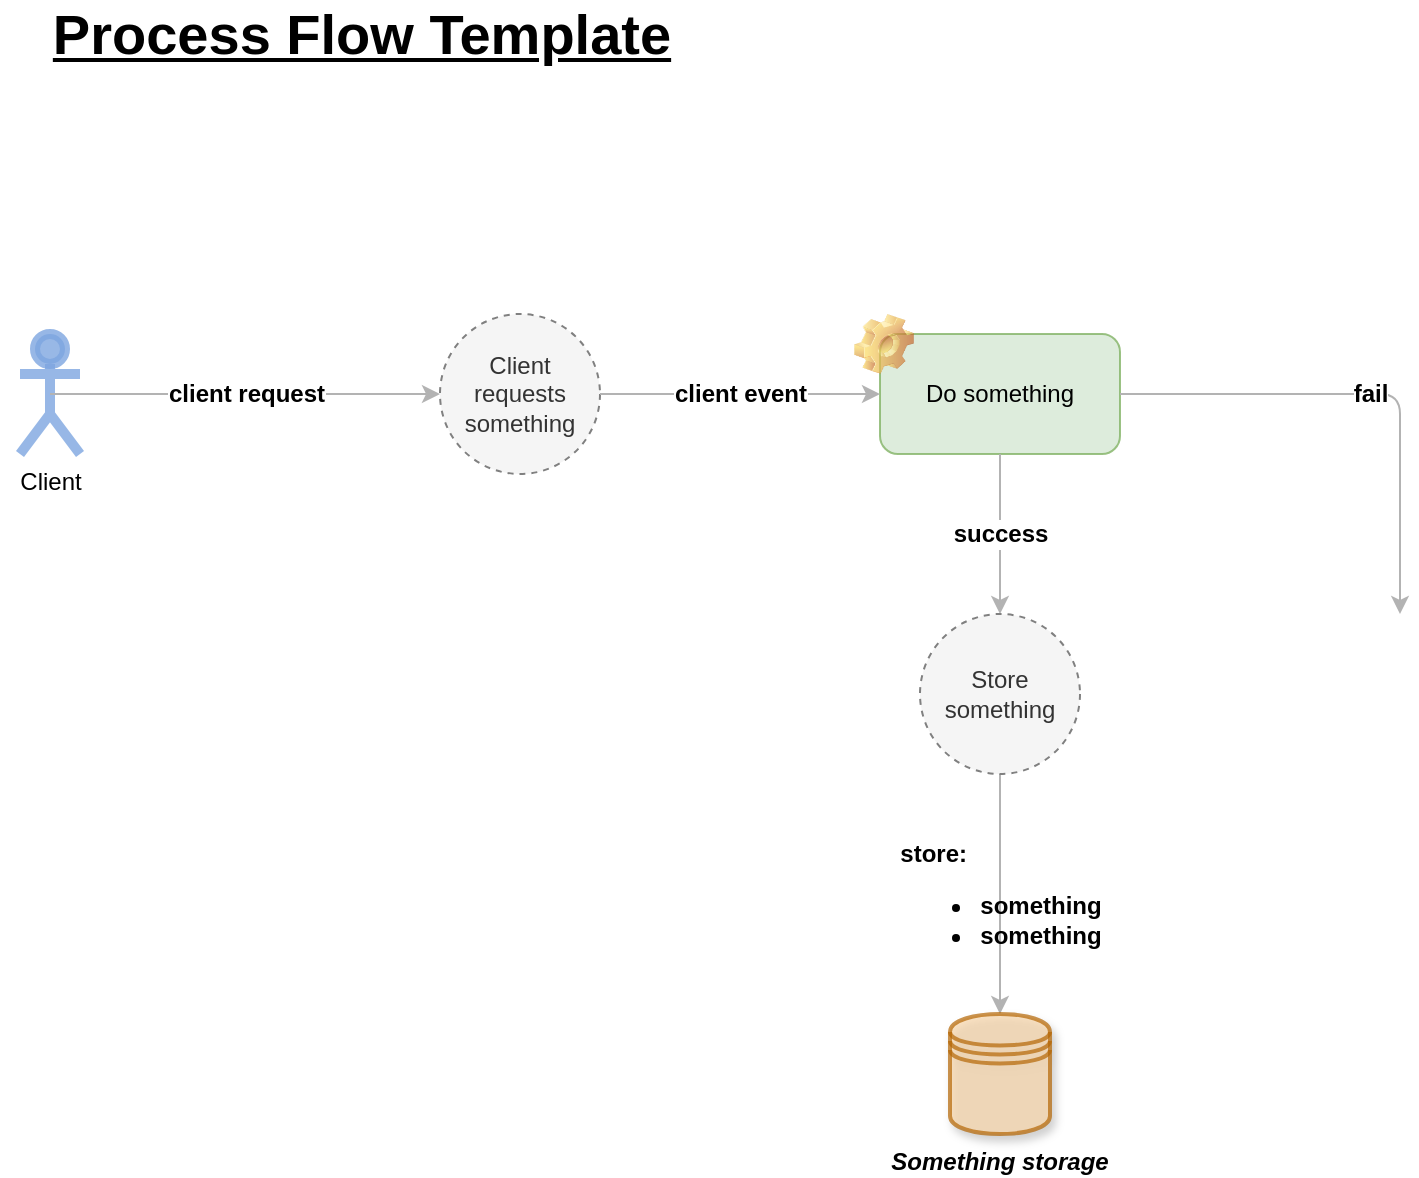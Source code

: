 <mxfile version="10.5.3" type="github"><diagram id="7r0HFUKfK7KugY_tciKe" name="Page-1"><mxGraphModel dx="870" dy="576" grid="1" gridSize="10" guides="1" tooltips="1" connect="1" arrows="1" fold="1" page="1" pageScale="1" pageWidth="827" pageHeight="1169" math="0" shadow="0"><root><mxCell id="0"/><mxCell id="1" parent="0"/><mxCell id="Qjrf97kz593JRpqfm7D1-1" value="Do something" style="rounded=1;whiteSpace=wrap;html=1;fillColor=#d5e8d4;strokeColor=#82b366;fontFamily=Arial;fontSize=12;opacity=80;" vertex="1" parent="1"><mxGeometry x="498" y="230" width="120" height="60" as="geometry"/></mxCell><mxCell id="Qjrf97kz593JRpqfm7D1-2" value="success" style="endArrow=classic;html=1;exitX=0.5;exitY=1;exitDx=0;exitDy=0;fontFamily=Arial;fontSize=12;strokeColor=#B3B3B3;fontStyle=1" edge="1" parent="1" source="Qjrf97kz593JRpqfm7D1-1" target="Qjrf97kz593JRpqfm7D1-17"><mxGeometry width="50" height="50" relative="1" as="geometry"><mxPoint x="578" y="370" as="sourcePoint"/><mxPoint x="558" y="370" as="targetPoint"/><Array as="points"/></mxGeometry></mxCell><mxCell id="Qjrf97kz593JRpqfm7D1-7" value="&lt;b style=&quot;font-size: 12px;&quot;&gt;fail&lt;/b&gt;" style="endArrow=classic;html=1;exitX=1;exitY=0.5;exitDx=0;exitDy=0;fontFamily=Arial;fontSize=12;strokeColor=#B3B3B3;fontStyle=0" edge="1" parent="1" source="Qjrf97kz593JRpqfm7D1-1"><mxGeometry width="50" height="50" relative="1" as="geometry"><mxPoint x="578" y="190" as="sourcePoint"/><mxPoint x="758" y="370" as="targetPoint"/><Array as="points"><mxPoint x="758" y="260"/></Array></mxGeometry></mxCell><mxCell id="Qjrf97kz593JRpqfm7D1-8" value="Client requests something" style="ellipse;whiteSpace=wrap;html=1;aspect=fixed;fillColor=#f5f5f5;strokeColor=#808080;fontColor=#333333;shadow=0;dashed=1;fontFamily=Arial;fontSize=12;" vertex="1" parent="1"><mxGeometry x="278" y="220" width="80" height="80" as="geometry"/></mxCell><mxCell id="Qjrf97kz593JRpqfm7D1-9" value="client event" style="endArrow=classic;html=1;entryX=0;entryY=0.5;entryDx=0;entryDy=0;exitX=1;exitY=0.5;exitDx=0;exitDy=0;fontFamily=Arial;fontSize=12;strokeColor=#B3B3B3;fontStyle=1" edge="1" parent="1" source="Qjrf97kz593JRpqfm7D1-8" target="Qjrf97kz593JRpqfm7D1-1"><mxGeometry width="50" height="50" relative="1" as="geometry"><mxPoint x="418" y="280" as="sourcePoint"/><mxPoint x="468" y="230" as="targetPoint"/></mxGeometry></mxCell><mxCell id="Qjrf97kz593JRpqfm7D1-10" value="Client" style="shape=umlActor;verticalLabelPosition=bottom;labelBackgroundColor=#ffffff;verticalAlign=top;html=1;outlineConnect=0;shadow=0;strokeColor=#7EA6E0;fontSize=12;fillColor=#7EA6E0;strokeWidth=5;perimeterSpacing=0;opacity=80;" vertex="1" parent="1"><mxGeometry x="68" y="230" width="30" height="60" as="geometry"/></mxCell><mxCell id="Qjrf97kz593JRpqfm7D1-13" value="client request" style="endArrow=classic;html=1;fontFamily=Arial;fontSize=12;strokeColor=#B3B3B3;fontStyle=1;entryX=0;entryY=0.5;entryDx=0;entryDy=0;exitX=0.5;exitY=0.5;exitDx=0;exitDy=0;exitPerimeter=0;" edge="1" parent="1" source="Qjrf97kz593JRpqfm7D1-10" target="Qjrf97kz593JRpqfm7D1-8"><mxGeometry width="50" height="50" relative="1" as="geometry"><mxPoint x="108" y="260" as="sourcePoint"/><mxPoint x="268" y="260" as="targetPoint"/></mxGeometry></mxCell><mxCell id="Qjrf97kz593JRpqfm7D1-14" value="&lt;b style=&quot;font-size: 28px;&quot;&gt;Process Flow Template&lt;/b&gt;" style="text;html=1;strokeColor=none;fillColor=none;align=center;verticalAlign=middle;whiteSpace=wrap;rounded=0;shadow=0;fontSize=28;opacity=80;fontFamily=Arial;fontStyle=4" vertex="1" parent="1"><mxGeometry x="58" y="70" width="362" height="20" as="geometry"/></mxCell><mxCell id="Qjrf97kz593JRpqfm7D1-16" value="" style="shape=image;html=1;verticalLabelPosition=bottom;labelBackgroundColor=#ffffff;verticalAlign=top;imageAspect=0;image=img/clipart/Gear_128x128.png;shadow=0;strokeColor=#7EA6E0;strokeWidth=4;fillColor=none;fontFamily=Arial;fontSize=25;opacity=70;" vertex="1" parent="1"><mxGeometry x="485" y="220" width="30" height="30" as="geometry"/></mxCell><mxCell id="Qjrf97kz593JRpqfm7D1-20" value="&lt;p style=&quot;line-height: 120%&quot;&gt;&lt;/p&gt;&lt;div style=&quot;text-align: left&quot;&gt;&lt;b style=&quot;&quot;&gt;store:&lt;/b&gt;&lt;/div&gt;&lt;div style=&quot;text-align: center&quot;&gt;&lt;ul&gt;&lt;li style=&quot;text-align: left&quot;&gt;&lt;b style=&quot;&quot;&gt;something&lt;/b&gt;&lt;/li&gt;&lt;li style=&quot;text-align: left&quot;&gt;&lt;b style=&quot;&quot;&gt;something&lt;/b&gt;&lt;/li&gt;&lt;/ul&gt;&lt;/div&gt;&lt;p&gt;&lt;/p&gt;" style="edgeStyle=orthogonalEdgeStyle;rounded=0;orthogonalLoop=1;jettySize=auto;html=1;strokeColor=#B3B3B3;fontFamily=Arial;fontSize=12;labelBackgroundColor=none;" edge="1" parent="1" source="Qjrf97kz593JRpqfm7D1-17" target="Qjrf97kz593JRpqfm7D1-18"><mxGeometry relative="1" as="geometry"/></mxCell><mxCell id="Qjrf97kz593JRpqfm7D1-17" value="Store something" style="ellipse;whiteSpace=wrap;html=1;aspect=fixed;fillColor=#f5f5f5;strokeColor=#808080;fontColor=#333333;shadow=0;dashed=1;fontFamily=Arial;fontSize=12;" vertex="1" parent="1"><mxGeometry x="518" y="370" width="80" height="80" as="geometry"/></mxCell><mxCell id="Qjrf97kz593JRpqfm7D1-18" value="&lt;font style=&quot;font-size: 12px;&quot;&gt;&lt;b style=&quot;font-size: 12px;&quot;&gt;&lt;i style=&quot;font-size: 12px;&quot;&gt;Something&amp;nbsp;storage&lt;/i&gt;&lt;/b&gt;&lt;/font&gt;" style="shape=datastore;whiteSpace=wrap;html=1;shadow=1;strokeColor=#b46504;strokeWidth=2;fillColor=#fad7ac;fontFamily=Arial;fontSize=12;opacity=70;labelPosition=center;verticalLabelPosition=bottom;align=center;verticalAlign=top;" vertex="1" parent="1"><mxGeometry x="533" y="570" width="50" height="60" as="geometry"/></mxCell></root></mxGraphModel></diagram></mxfile>